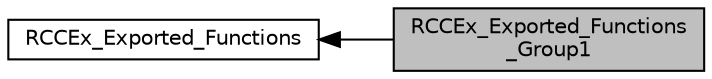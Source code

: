 digraph "RCCEx_Exported_Functions_Group1"
{
  edge [fontname="Helvetica",fontsize="10",labelfontname="Helvetica",labelfontsize="10"];
  node [fontname="Helvetica",fontsize="10",shape=box];
  rankdir=LR;
  Node2 [label="RCCEx_Exported_Functions",height=0.2,width=0.4,color="black", fillcolor="white", style="filled",URL="$group__RCCEx__Exported__Functions.html",tooltip=" "];
  Node1 [label="RCCEx_Exported_Functions\l_Group1",height=0.2,width=0.4,color="black", fillcolor="grey75", style="filled", fontcolor="black",tooltip=" "];
  Node2->Node1 [shape=plaintext, dir="back", style="solid"];
}
